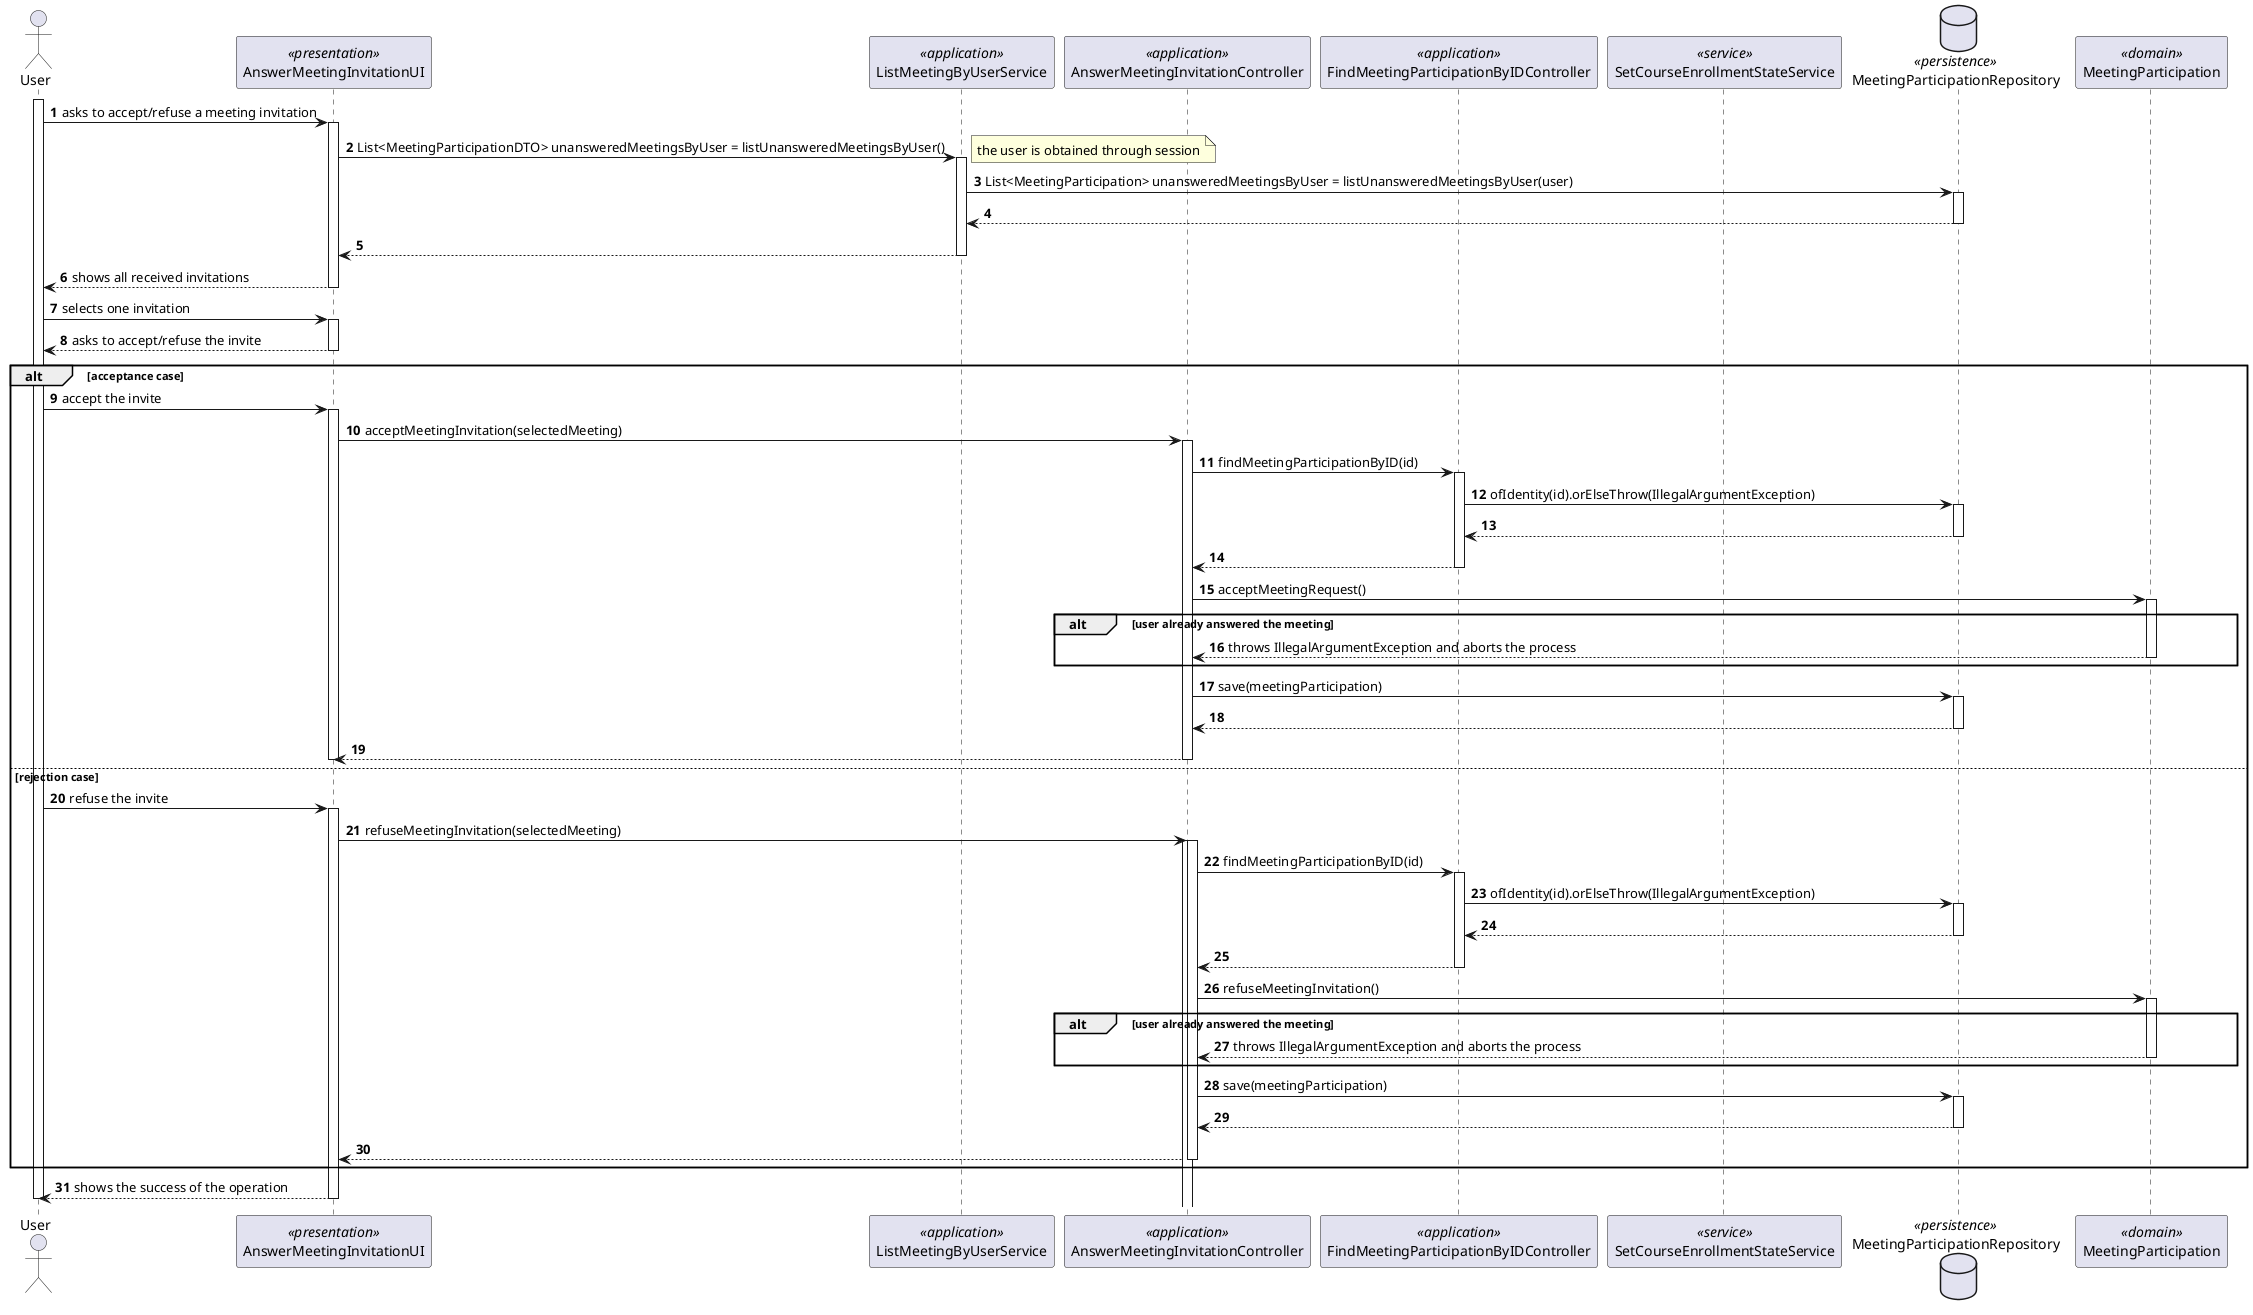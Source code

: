 @startuml

autonumber

actor User as user
participant AnswerMeetingInvitationUI as ui <<presentation>>
participant ListMeetingByUserService as svc1 <<application>>
participant AnswerMeetingInvitationController as am_ctrl <<application>>
participant FindMeetingParticipationByIDController as fm_ctrl <<application>>
participant SetCourseEnrollmentStateService as svc <<service>>
database MeetingParticipationRepository as repo <<persistence>>
participant MeetingParticipation as meetingpart <<domain>>

activate user
user -> ui : asks to accept/refuse a meeting invitation
activate ui
ui -> svc1 : List<MeetingParticipationDTO> unansweredMeetingsByUser = listUnansweredMeetingsByUser()
activate svc1
note right
the user is obtained through session
end note
svc1 -> repo : List<MeetingParticipation> unansweredMeetingsByUser = listUnansweredMeetingsByUser(user)
activate repo
repo --> svc1
deactivate repo
svc1 --> ui
deactivate svc1
ui --> user : shows all received invitations
deactivate ui
user -> ui : selects one invitation
activate ui
ui --> user : asks to accept/refuse the invite
deactivate ui
alt acceptance case
user -> ui : accept the invite
activate ui
ui -> am_ctrl : acceptMeetingInvitation(selectedMeeting)
activate am_ctrl
am_ctrl -> fm_ctrl : findMeetingParticipationByID(id)
activate fm_ctrl
fm_ctrl -> repo : ofIdentity(id).orElseThrow(IllegalArgumentException)
activate repo
repo --> fm_ctrl
deactivate repo
fm_ctrl --> am_ctrl
deactivate fm_ctrl
am_ctrl -> meetingpart : acceptMeetingRequest()
alt user already answered the meeting
activate meetingpart
meetingpart --> am_ctrl : throws IllegalArgumentException and aborts the process
deactivate meetingpart
end
am_ctrl -> repo : save(meetingParticipation)
activate repo
repo --> am_ctrl
deactivate repo
am_ctrl --> ui
deactivate am_ctrl
deactivate ui
else rejection case
user -> ui : refuse the invite
activate ui
ui -> am_ctrl : refuseMeetingInvitation(selectedMeeting)
activate am_ctrl
activate am_ctrl
am_ctrl -> fm_ctrl : findMeetingParticipationByID(id)
activate fm_ctrl
fm_ctrl -> repo : ofIdentity(id).orElseThrow(IllegalArgumentException)
activate repo
repo --> fm_ctrl
deactivate repo
fm_ctrl --> am_ctrl
deactivate fm_ctrl
am_ctrl -> meetingpart : refuseMeetingInvitation()
alt user already answered the meeting
activate meetingpart
meetingpart --> am_ctrl : throws IllegalArgumentException and aborts the process
deactivate meetingpart
end
am_ctrl -> repo : save(meetingParticipation)
activate repo
repo --> am_ctrl
deactivate repo
am_ctrl --> ui
deactivate am_ctrl
end
ui --> user : shows the success of the operation
deactivate ui
deactivate user
@enduml
